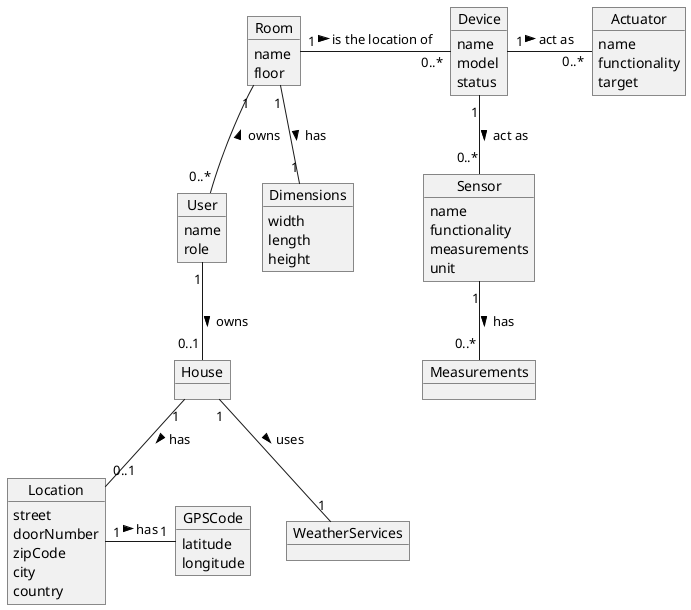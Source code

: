 @startuml
'https://plantuml.com/object-diagram

object User {
name
role
}

object GPSCode {
latitude
longitude
}

object Location {
street
doorNumber
zipCode
city
country
}

object House {
}

object Room {
name
floor
}

object Dimensions {
width
length
height
}

object Device {
name
model
status
}

object Sensor {
name
functionality
measurements
unit
}

object Actuator {
name
functionality
target

}

object WeatherServices {
}

object Measurements {

}

House "1" -- "0..1" Location : has >
House "1" -- "1" WeatherServices : uses >
Location "1" - "1" GPSCode : has >

User "1" -- "0..1" House : owns >
Room "1" -- "0..*" User : owns <
Room "1" -- "1" Dimensions : has >
Room "1" - "0..*" Device : is the location of >
Device "1" -- "0..*" Sensor : act as >
Device "1" - "0..*" Actuator : act as >
Sensor "1" -- "0..*" Measurements : has >

@enduml
